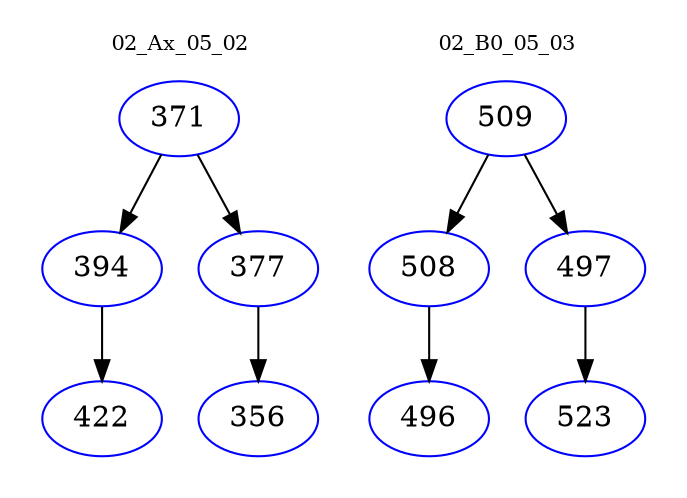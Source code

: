 digraph{
subgraph cluster_0 {
color = white
label = "02_Ax_05_02";
fontsize=10;
T0_371 [label="371", color="blue"]
T0_371 -> T0_394 [color="black"]
T0_394 [label="394", color="blue"]
T0_394 -> T0_422 [color="black"]
T0_422 [label="422", color="blue"]
T0_371 -> T0_377 [color="black"]
T0_377 [label="377", color="blue"]
T0_377 -> T0_356 [color="black"]
T0_356 [label="356", color="blue"]
}
subgraph cluster_1 {
color = white
label = "02_B0_05_03";
fontsize=10;
T1_509 [label="509", color="blue"]
T1_509 -> T1_508 [color="black"]
T1_508 [label="508", color="blue"]
T1_508 -> T1_496 [color="black"]
T1_496 [label="496", color="blue"]
T1_509 -> T1_497 [color="black"]
T1_497 [label="497", color="blue"]
T1_497 -> T1_523 [color="black"]
T1_523 [label="523", color="blue"]
}
}
